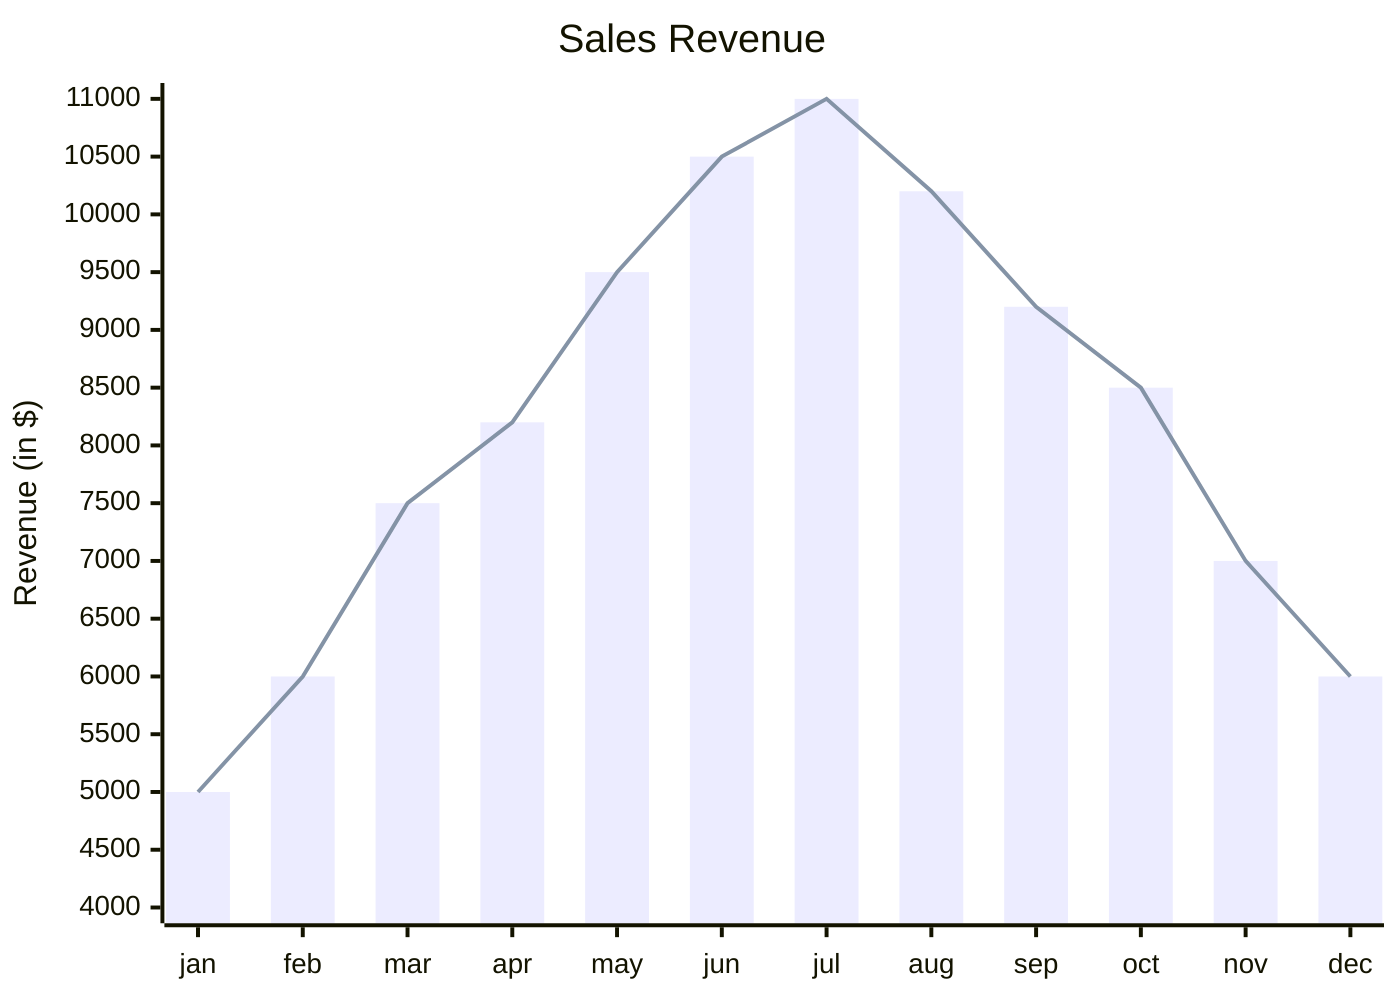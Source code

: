 xychart-beta
    title "Sales Revenue"
    x-axis [jan, feb, mar, apr, may, jun, jul, aug, sep, oct, nov, dec]
    y-axis "Revenue (in $)" 4000 --> 11000
    bar [5000, 6000, 7500, 8200, 9500, 10500, 11000, 10200, 9200, 8500, 7000, 6000]
    line [5000, 6000, 7500, 8200, 9500, 10500, 11000, 10200, 9200, 8500, 7000, 6000]
